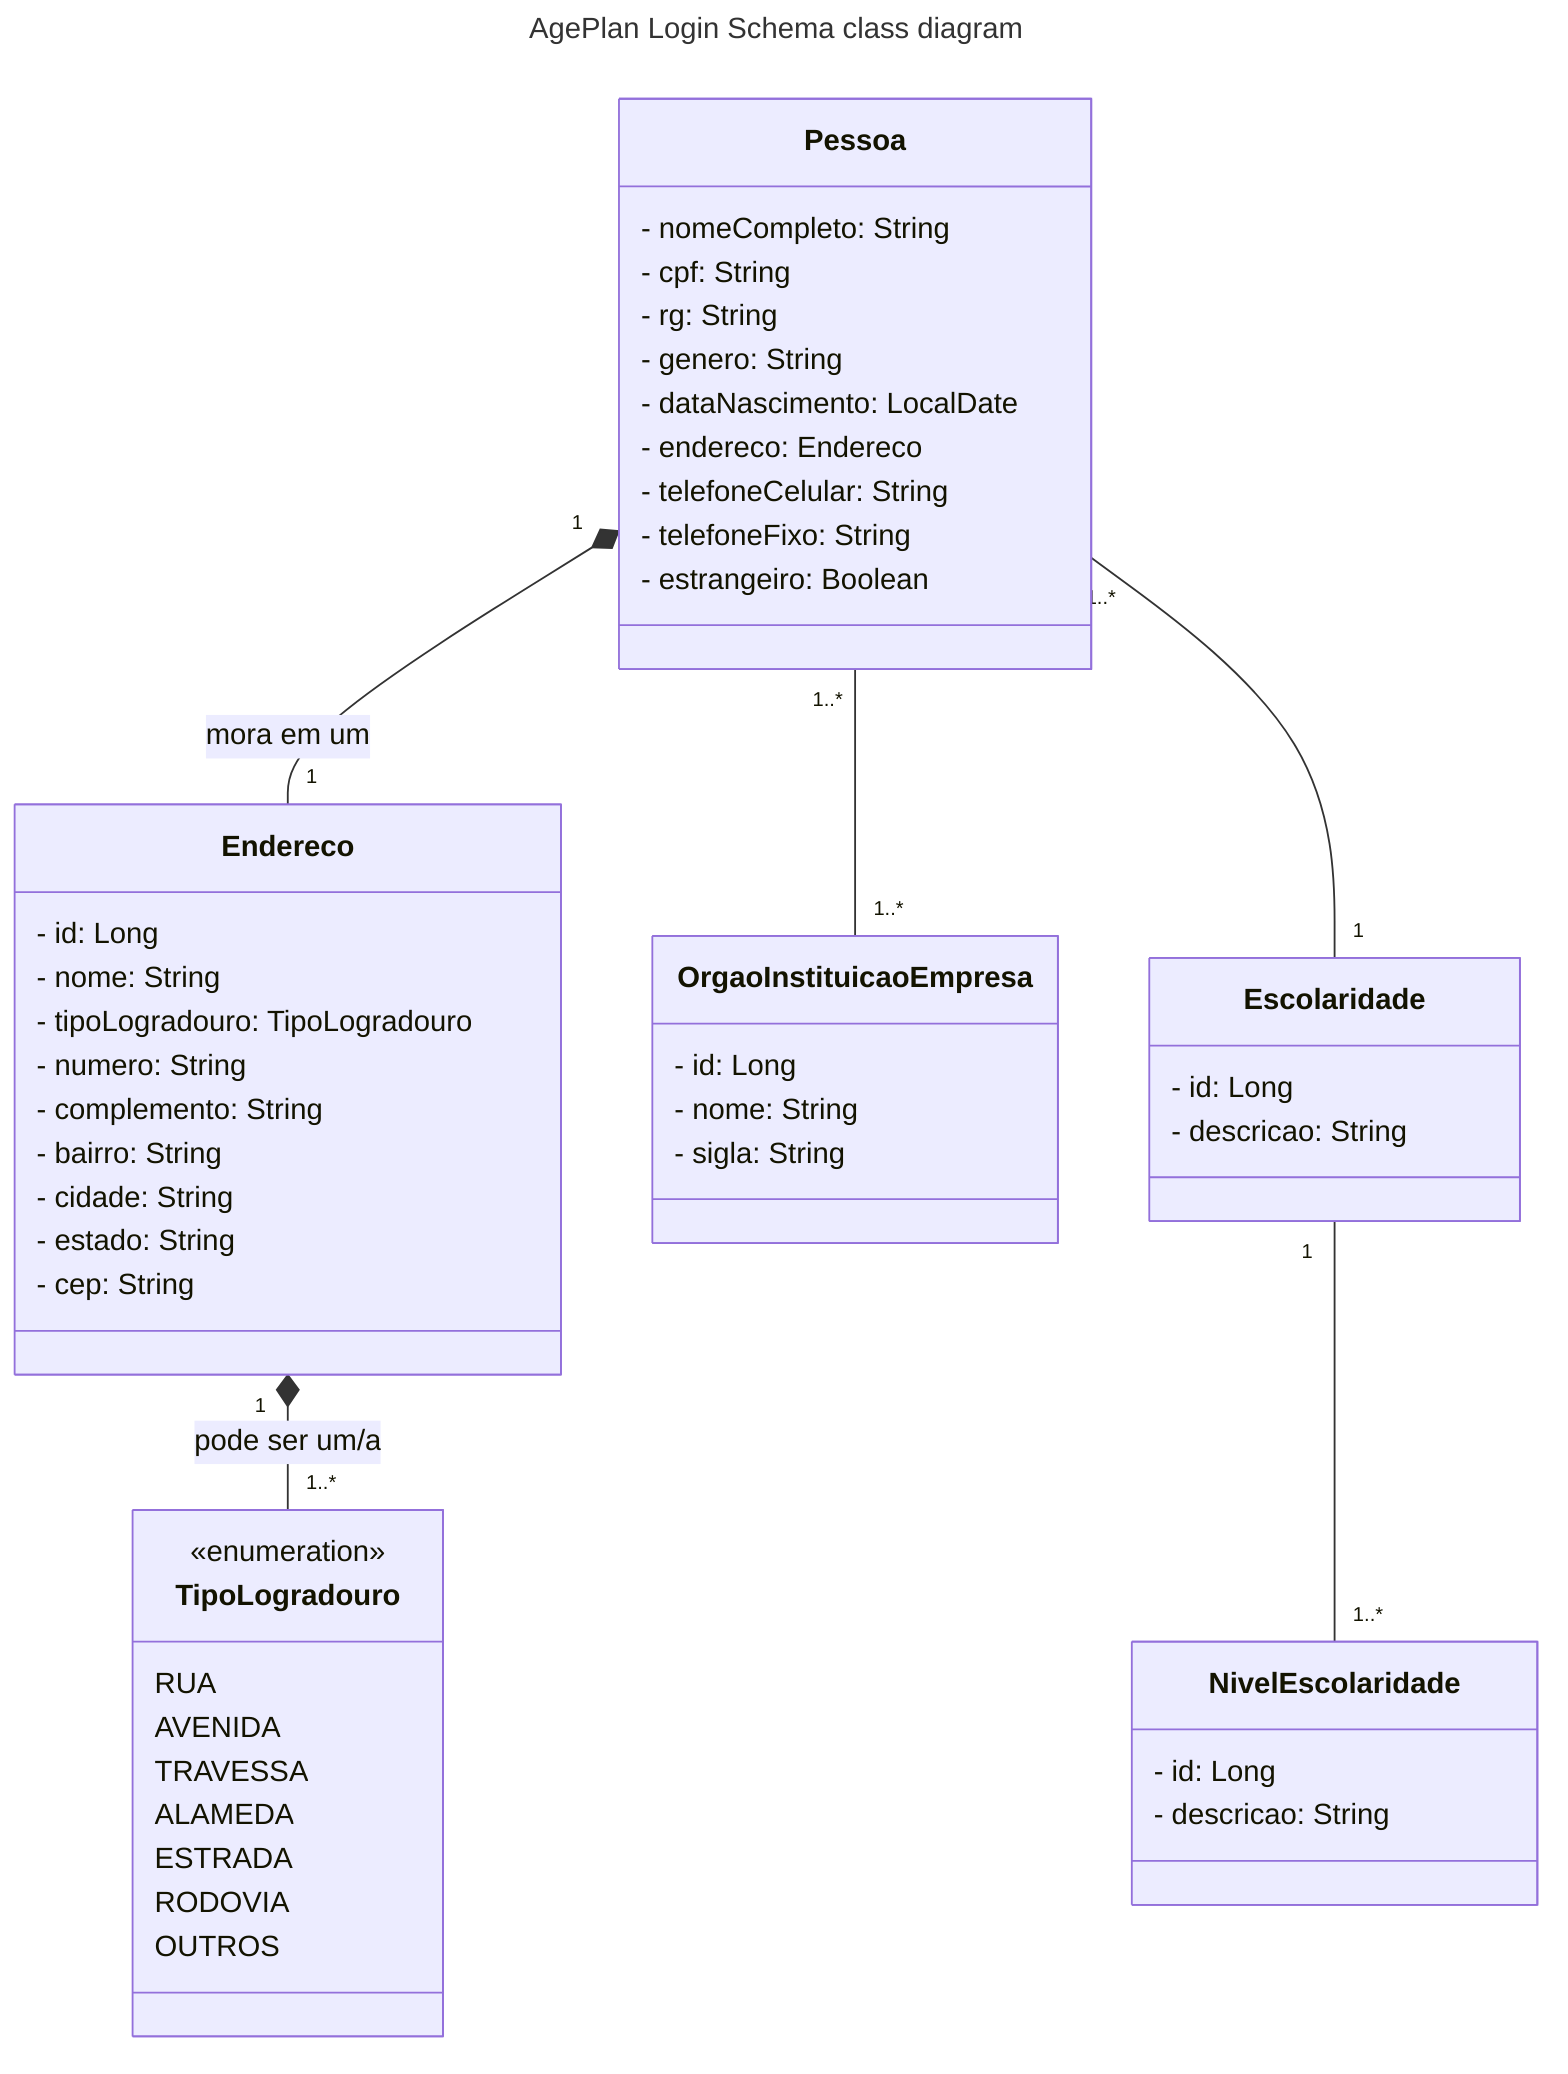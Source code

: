 ---
title: AgePlan Login Schema class diagram
---
classDiagram
    class Pessoa {
        - nomeCompleto: String
        - cpf: String
        - rg: String
        - genero: String
        - dataNascimento: LocalDate
        - endereco: Endereco
        - telefoneCelular: String
        - telefoneFixo: String
        - estrangeiro: Boolean
    }

    class Endereco {
        - id: Long
        - nome: String
        - tipoLogradouro: TipoLogradouro
        - numero: String
        - complemento: String
        - bairro: String
        - cidade: String
        - estado: String
        - cep: String
    }

    class TipoLogradouro {
        <<enumeration>>
        RUA
        AVENIDA
        TRAVESSA
        ALAMEDA
        ESTRADA
        RODOVIA
        OUTROS
    }

    class OrgaoInstituicaoEmpresa {
        - id: Long
        - nome: String
        - sigla: String
    }

    class Escolaridade {
        - id: Long
        - descricao: String
    }

    class NivelEscolaridade {
        - id: Long
        - descricao: String
    }

    Pessoa "1" *-- "1" Endereco: mora em um
    Pessoa "1..*" -- "1" Escolaridade
    Escolaridade "1" -- "1..*" NivelEscolaridade
    Pessoa "1..*" -- "1..*" OrgaoInstituicaoEmpresa
    Endereco "1" *-- "1..*" TipoLogradouro: pode ser um/a